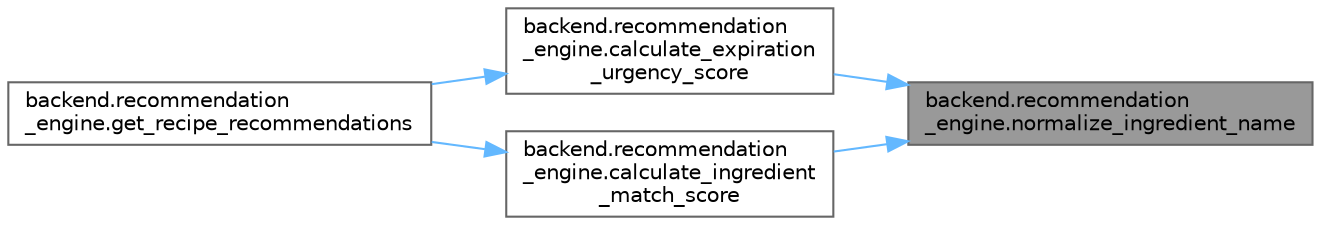 digraph "backend.recommendation_engine.normalize_ingredient_name"
{
 // LATEX_PDF_SIZE
  bgcolor="transparent";
  edge [fontname=Helvetica,fontsize=10,labelfontname=Helvetica,labelfontsize=10];
  node [fontname=Helvetica,fontsize=10,shape=box,height=0.2,width=0.4];
  rankdir="RL";
  Node1 [id="Node000001",label="backend.recommendation\l_engine.normalize_ingredient_name",height=0.2,width=0.4,color="gray40", fillcolor="grey60", style="filled", fontcolor="black",tooltip=" "];
  Node1 -> Node2 [id="edge1_Node000001_Node000002",dir="back",color="steelblue1",style="solid",tooltip=" "];
  Node2 [id="Node000002",label="backend.recommendation\l_engine.calculate_expiration\l_urgency_score",height=0.2,width=0.4,color="grey40", fillcolor="white", style="filled",URL="$namespacebackend_1_1recommendation__engine.html#afc3b247ca59b8a7c889cf4414a00beb7",tooltip=" "];
  Node2 -> Node3 [id="edge2_Node000002_Node000003",dir="back",color="steelblue1",style="solid",tooltip=" "];
  Node3 [id="Node000003",label="backend.recommendation\l_engine.get_recipe_recommendations",height=0.2,width=0.4,color="grey40", fillcolor="white", style="filled",URL="$namespacebackend_1_1recommendation__engine.html#ad52d4a67dba38168e15d8687e3e9cabc",tooltip=" "];
  Node1 -> Node4 [id="edge3_Node000001_Node000004",dir="back",color="steelblue1",style="solid",tooltip=" "];
  Node4 [id="Node000004",label="backend.recommendation\l_engine.calculate_ingredient\l_match_score",height=0.2,width=0.4,color="grey40", fillcolor="white", style="filled",URL="$namespacebackend_1_1recommendation__engine.html#ae9d0bb9767b8279a6b7efb8fc6c3c89b",tooltip=" "];
  Node4 -> Node3 [id="edge4_Node000004_Node000003",dir="back",color="steelblue1",style="solid",tooltip=" "];
}
